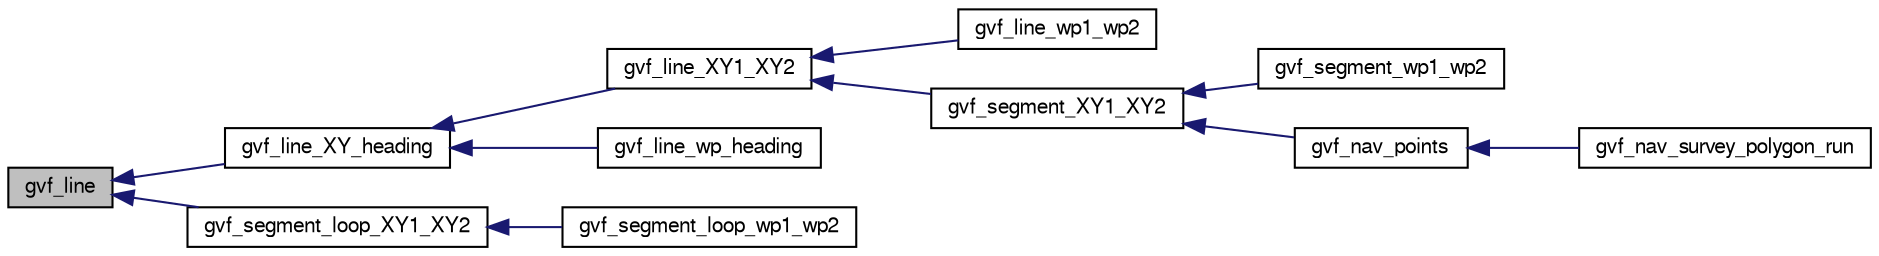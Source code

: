 digraph "gvf_line"
{
  edge [fontname="FreeSans",fontsize="10",labelfontname="FreeSans",labelfontsize="10"];
  node [fontname="FreeSans",fontsize="10",shape=record];
  rankdir="LR";
  Node1 [label="gvf_line",height=0.2,width=0.4,color="black", fillcolor="grey75", style="filled", fontcolor="black"];
  Node1 -> Node2 [dir="back",color="midnightblue",fontsize="10",style="solid",fontname="FreeSans"];
  Node2 [label="gvf_line_XY_heading",height=0.2,width=0.4,color="black", fillcolor="white", style="filled",URL="$gvf_8h.html#a94baf63a088a68d4ccec888736d975b1"];
  Node2 -> Node3 [dir="back",color="midnightblue",fontsize="10",style="solid",fontname="FreeSans"];
  Node3 [label="gvf_line_XY1_XY2",height=0.2,width=0.4,color="black", fillcolor="white", style="filled",URL="$gvf_8h.html#aeec3e8235d19a0ec8c55968bff872f7b"];
  Node3 -> Node4 [dir="back",color="midnightblue",fontsize="10",style="solid",fontname="FreeSans"];
  Node4 [label="gvf_line_wp1_wp2",height=0.2,width=0.4,color="black", fillcolor="white", style="filled",URL="$gvf_8h.html#a57ae54c9819f221e5777814fba2a7752"];
  Node3 -> Node5 [dir="back",color="midnightblue",fontsize="10",style="solid",fontname="FreeSans"];
  Node5 [label="gvf_segment_XY1_XY2",height=0.2,width=0.4,color="black", fillcolor="white", style="filled",URL="$gvf_8h.html#a1d3d6f723a14fdd4a934b5d3483fb451"];
  Node5 -> Node6 [dir="back",color="midnightblue",fontsize="10",style="solid",fontname="FreeSans"];
  Node6 [label="gvf_segment_wp1_wp2",height=0.2,width=0.4,color="black", fillcolor="white", style="filled",URL="$gvf_8h.html#a65ea456ee52f4a9dca24c2c617114152"];
  Node5 -> Node7 [dir="back",color="midnightblue",fontsize="10",style="solid",fontname="FreeSans"];
  Node7 [label="gvf_nav_points",height=0.2,width=0.4,color="black", fillcolor="white", style="filled",URL="$nav__survey__polygon__gvf_8c.html#aca558f27a3ea04ca30d248c7ade6f800"];
  Node7 -> Node8 [dir="back",color="midnightblue",fontsize="10",style="solid",fontname="FreeSans"];
  Node8 [label="gvf_nav_survey_polygon_run",height=0.2,width=0.4,color="black", fillcolor="white", style="filled",URL="$nav__survey__polygon__gvf_8h.html#aa3432a5ccfee6c60fa8cb0b7b3e4a6e8"];
  Node2 -> Node9 [dir="back",color="midnightblue",fontsize="10",style="solid",fontname="FreeSans"];
  Node9 [label="gvf_line_wp_heading",height=0.2,width=0.4,color="black", fillcolor="white", style="filled",URL="$gvf_8h.html#ae997f41576a4dc7df7b25ef72620c5f9"];
  Node1 -> Node10 [dir="back",color="midnightblue",fontsize="10",style="solid",fontname="FreeSans"];
  Node10 [label="gvf_segment_loop_XY1_XY2",height=0.2,width=0.4,color="black", fillcolor="white", style="filled",URL="$gvf_8h.html#a2a80f941eb0ac816db8dce5ca5980935"];
  Node10 -> Node11 [dir="back",color="midnightblue",fontsize="10",style="solid",fontname="FreeSans"];
  Node11 [label="gvf_segment_loop_wp1_wp2",height=0.2,width=0.4,color="black", fillcolor="white", style="filled",URL="$gvf_8h.html#ab89de481d1873a1230bebc3f7602650c"];
}
